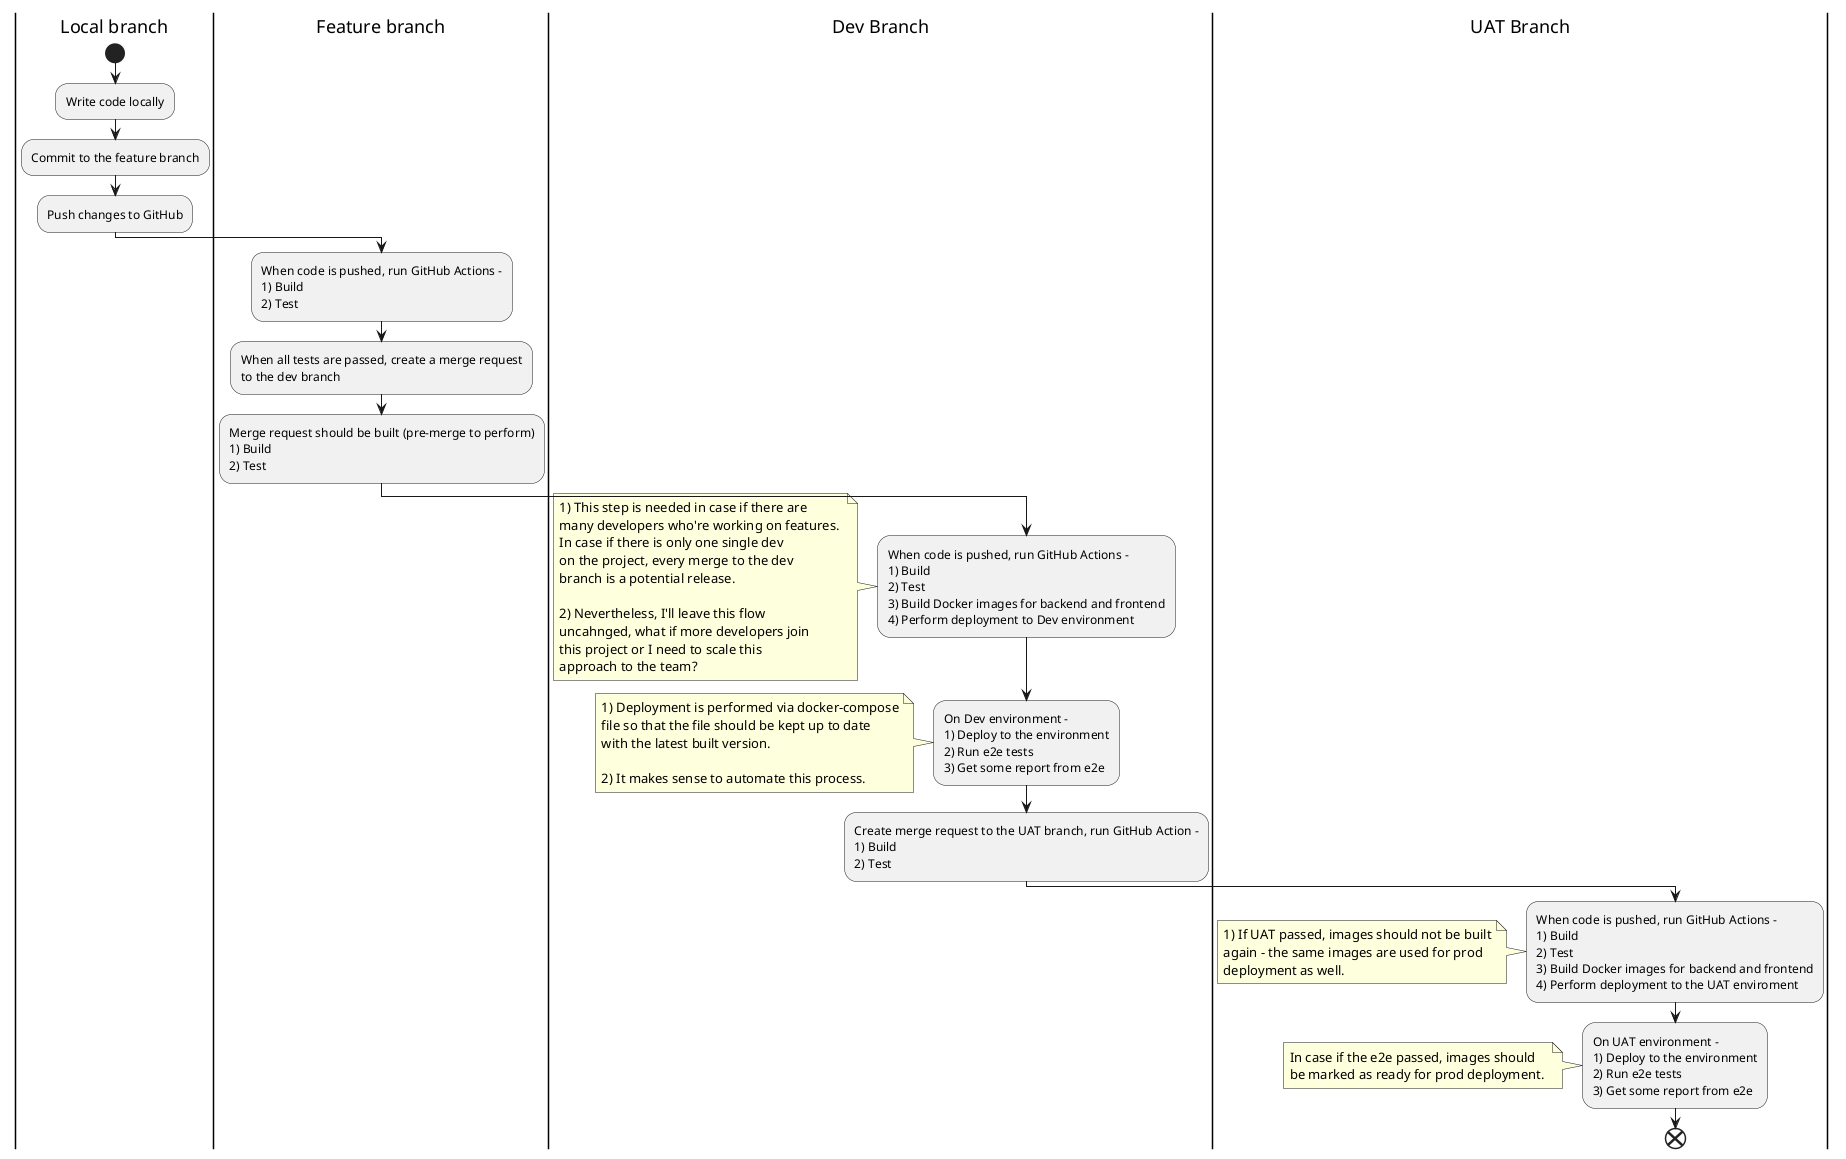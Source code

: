 @startuml

|Local branch|
start
:Write code locally;
:Commit to the feature branch;
:Push changes to GitHub;

|Feature branch|
:When code is pushed, run GitHub Actions - 
1) Build
2) Test;
:When all tests are passed, create a merge request 
to the dev branch;
:Merge request should be built (pre-merge to perform)
1) Build
2) Test;

|Dev Branch|
:When code is pushed, run GitHub Actions -
1) Build
2) Test
3) Build Docker images for backend and frontend
4) Perform deployment to Dev environment;
    note left
        1) This step is needed in case if there are
        many developers who're working on features. 
        In case if there is only one single dev
        on the project, every merge to the dev
        branch is a potential release. 
        
        2) Nevertheless, I'll leave this flow
        uncahnged, what if more developers join
        this project or I need to scale this
        approach to the team? 
    end note

:On Dev environment -
1) Deploy to the environment
2) Run e2e tests
3) Get some report from e2e;
    note left
        1) Deployment is performed via docker-compose
        file so that the file should be kept up to date
        with the latest built version. 

        2) It makes sense to automate this process. 
    end note

:Create merge request to the UAT branch, run GitHub Action -
1) Build
2) Test;

|UAT Branch|
:When code is pushed, run GitHub Actions -
1) Build
2) Test
3) Build Docker images for backend and frontend
4) Perform deployment to the UAT enviroment;
    note left
        1) If UAT passed, images should not be built
        again - the same images are used for prod
        deployment as well. 
    end note

:On UAT environment -
1) Deploy to the environment
2) Run e2e tests
3) Get some report from e2e;
    note left
        In case if the e2e passed, images should
        be marked as ready for prod deployment. 
    end note

end

@enduml